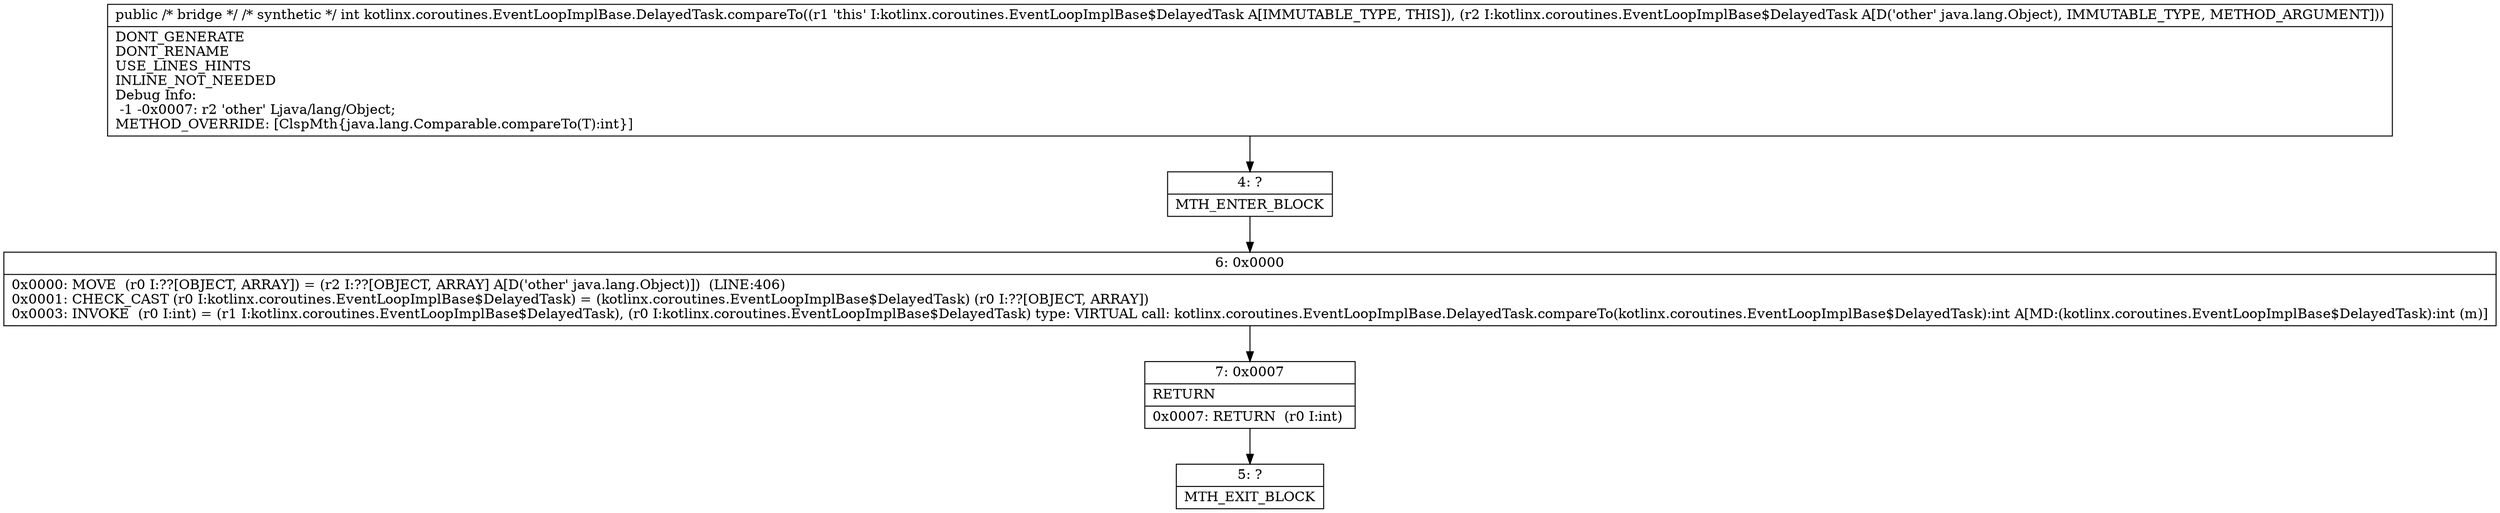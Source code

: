 digraph "CFG forkotlinx.coroutines.EventLoopImplBase.DelayedTask.compareTo(Ljava\/lang\/Object;)I" {
Node_4 [shape=record,label="{4\:\ ?|MTH_ENTER_BLOCK\l}"];
Node_6 [shape=record,label="{6\:\ 0x0000|0x0000: MOVE  (r0 I:??[OBJECT, ARRAY]) = (r2 I:??[OBJECT, ARRAY] A[D('other' java.lang.Object)])  (LINE:406)\l0x0001: CHECK_CAST (r0 I:kotlinx.coroutines.EventLoopImplBase$DelayedTask) = (kotlinx.coroutines.EventLoopImplBase$DelayedTask) (r0 I:??[OBJECT, ARRAY]) \l0x0003: INVOKE  (r0 I:int) = (r1 I:kotlinx.coroutines.EventLoopImplBase$DelayedTask), (r0 I:kotlinx.coroutines.EventLoopImplBase$DelayedTask) type: VIRTUAL call: kotlinx.coroutines.EventLoopImplBase.DelayedTask.compareTo(kotlinx.coroutines.EventLoopImplBase$DelayedTask):int A[MD:(kotlinx.coroutines.EventLoopImplBase$DelayedTask):int (m)]\l}"];
Node_7 [shape=record,label="{7\:\ 0x0007|RETURN\l|0x0007: RETURN  (r0 I:int) \l}"];
Node_5 [shape=record,label="{5\:\ ?|MTH_EXIT_BLOCK\l}"];
MethodNode[shape=record,label="{public \/* bridge *\/ \/* synthetic *\/ int kotlinx.coroutines.EventLoopImplBase.DelayedTask.compareTo((r1 'this' I:kotlinx.coroutines.EventLoopImplBase$DelayedTask A[IMMUTABLE_TYPE, THIS]), (r2 I:kotlinx.coroutines.EventLoopImplBase$DelayedTask A[D('other' java.lang.Object), IMMUTABLE_TYPE, METHOD_ARGUMENT]))  | DONT_GENERATE\lDONT_RENAME\lUSE_LINES_HINTS\lINLINE_NOT_NEEDED\lDebug Info:\l  \-1 \-0x0007: r2 'other' Ljava\/lang\/Object;\lMETHOD_OVERRIDE: [ClspMth\{java.lang.Comparable.compareTo(T):int\}]\l}"];
MethodNode -> Node_4;Node_4 -> Node_6;
Node_6 -> Node_7;
Node_7 -> Node_5;
}

